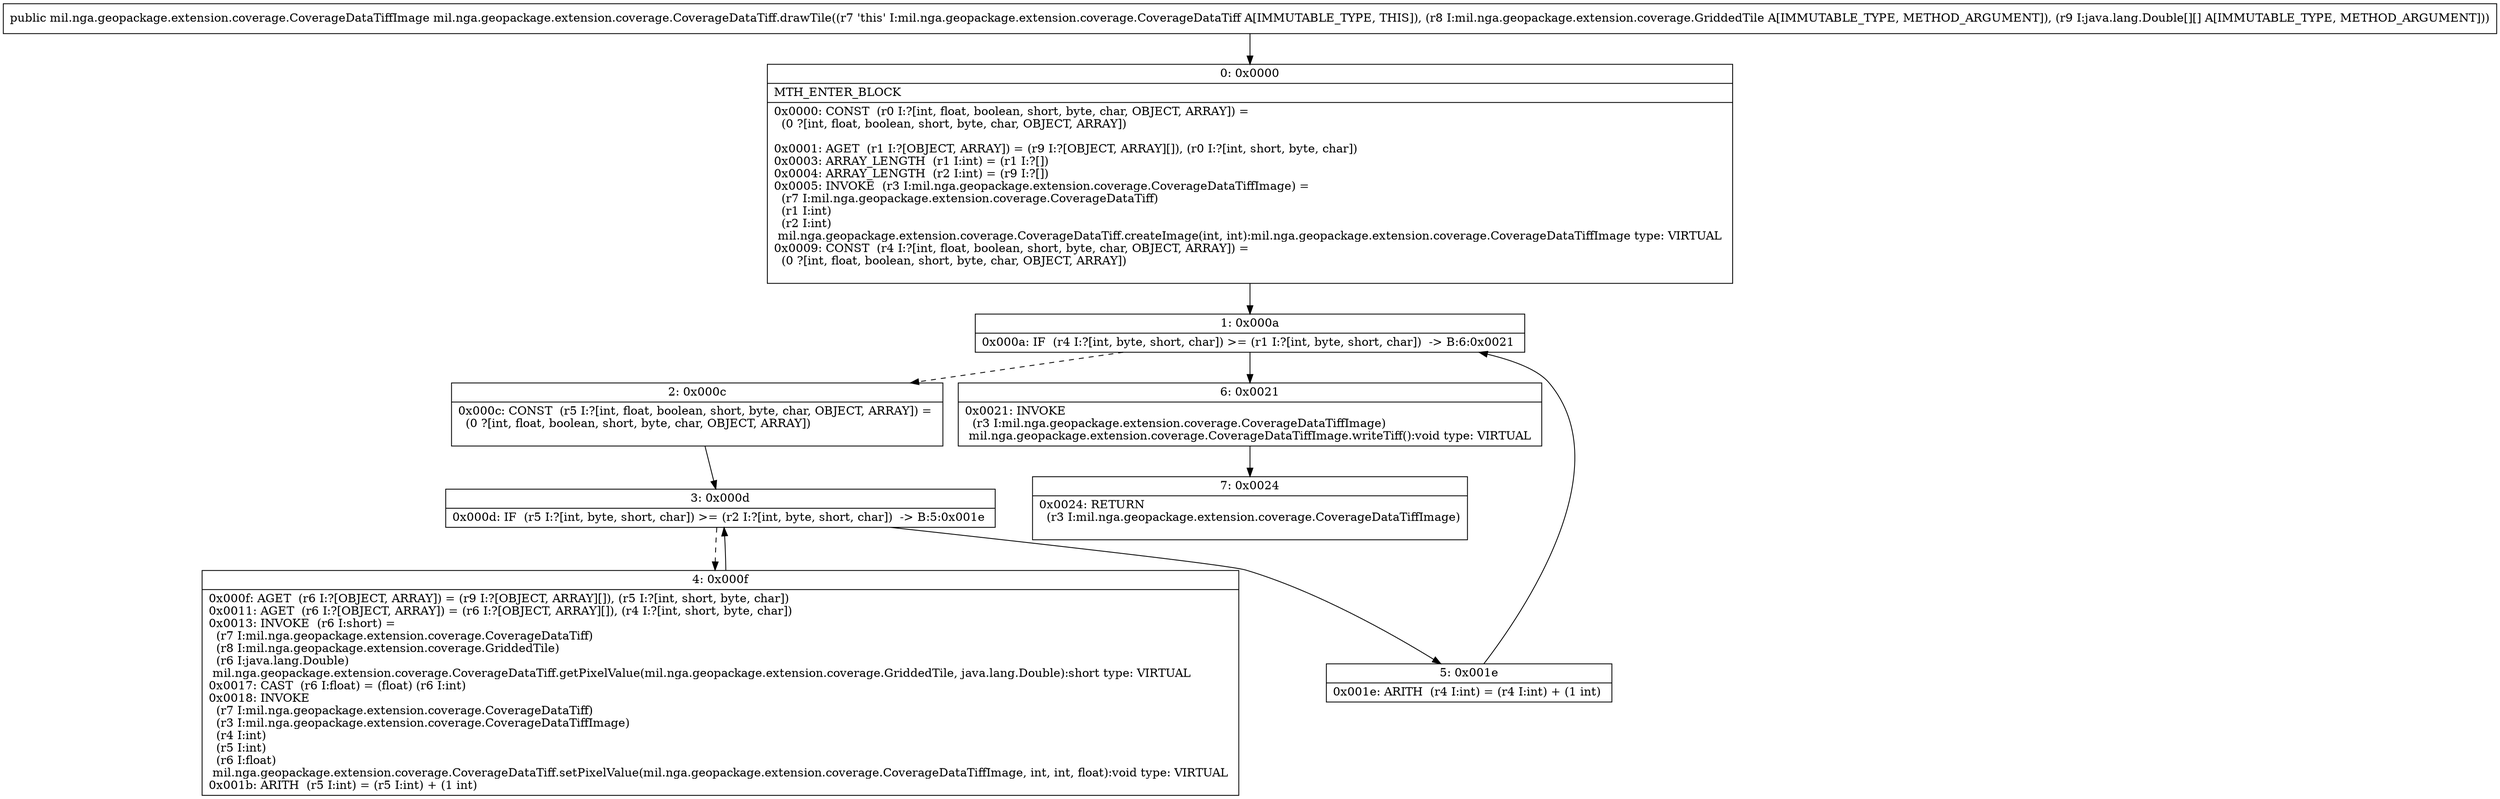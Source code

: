 digraph "CFG formil.nga.geopackage.extension.coverage.CoverageDataTiff.drawTile(Lmil\/nga\/geopackage\/extension\/coverage\/GriddedTile;[[Ljava\/lang\/Double;)Lmil\/nga\/geopackage\/extension\/coverage\/CoverageDataTiffImage;" {
Node_0 [shape=record,label="{0\:\ 0x0000|MTH_ENTER_BLOCK\l|0x0000: CONST  (r0 I:?[int, float, boolean, short, byte, char, OBJECT, ARRAY]) = \l  (0 ?[int, float, boolean, short, byte, char, OBJECT, ARRAY])\l \l0x0001: AGET  (r1 I:?[OBJECT, ARRAY]) = (r9 I:?[OBJECT, ARRAY][]), (r0 I:?[int, short, byte, char]) \l0x0003: ARRAY_LENGTH  (r1 I:int) = (r1 I:?[]) \l0x0004: ARRAY_LENGTH  (r2 I:int) = (r9 I:?[]) \l0x0005: INVOKE  (r3 I:mil.nga.geopackage.extension.coverage.CoverageDataTiffImage) = \l  (r7 I:mil.nga.geopackage.extension.coverage.CoverageDataTiff)\l  (r1 I:int)\l  (r2 I:int)\l mil.nga.geopackage.extension.coverage.CoverageDataTiff.createImage(int, int):mil.nga.geopackage.extension.coverage.CoverageDataTiffImage type: VIRTUAL \l0x0009: CONST  (r4 I:?[int, float, boolean, short, byte, char, OBJECT, ARRAY]) = \l  (0 ?[int, float, boolean, short, byte, char, OBJECT, ARRAY])\l \l}"];
Node_1 [shape=record,label="{1\:\ 0x000a|0x000a: IF  (r4 I:?[int, byte, short, char]) \>= (r1 I:?[int, byte, short, char])  \-\> B:6:0x0021 \l}"];
Node_2 [shape=record,label="{2\:\ 0x000c|0x000c: CONST  (r5 I:?[int, float, boolean, short, byte, char, OBJECT, ARRAY]) = \l  (0 ?[int, float, boolean, short, byte, char, OBJECT, ARRAY])\l \l}"];
Node_3 [shape=record,label="{3\:\ 0x000d|0x000d: IF  (r5 I:?[int, byte, short, char]) \>= (r2 I:?[int, byte, short, char])  \-\> B:5:0x001e \l}"];
Node_4 [shape=record,label="{4\:\ 0x000f|0x000f: AGET  (r6 I:?[OBJECT, ARRAY]) = (r9 I:?[OBJECT, ARRAY][]), (r5 I:?[int, short, byte, char]) \l0x0011: AGET  (r6 I:?[OBJECT, ARRAY]) = (r6 I:?[OBJECT, ARRAY][]), (r4 I:?[int, short, byte, char]) \l0x0013: INVOKE  (r6 I:short) = \l  (r7 I:mil.nga.geopackage.extension.coverage.CoverageDataTiff)\l  (r8 I:mil.nga.geopackage.extension.coverage.GriddedTile)\l  (r6 I:java.lang.Double)\l mil.nga.geopackage.extension.coverage.CoverageDataTiff.getPixelValue(mil.nga.geopackage.extension.coverage.GriddedTile, java.lang.Double):short type: VIRTUAL \l0x0017: CAST  (r6 I:float) = (float) (r6 I:int) \l0x0018: INVOKE  \l  (r7 I:mil.nga.geopackage.extension.coverage.CoverageDataTiff)\l  (r3 I:mil.nga.geopackage.extension.coverage.CoverageDataTiffImage)\l  (r4 I:int)\l  (r5 I:int)\l  (r6 I:float)\l mil.nga.geopackage.extension.coverage.CoverageDataTiff.setPixelValue(mil.nga.geopackage.extension.coverage.CoverageDataTiffImage, int, int, float):void type: VIRTUAL \l0x001b: ARITH  (r5 I:int) = (r5 I:int) + (1 int) \l}"];
Node_5 [shape=record,label="{5\:\ 0x001e|0x001e: ARITH  (r4 I:int) = (r4 I:int) + (1 int) \l}"];
Node_6 [shape=record,label="{6\:\ 0x0021|0x0021: INVOKE  \l  (r3 I:mil.nga.geopackage.extension.coverage.CoverageDataTiffImage)\l mil.nga.geopackage.extension.coverage.CoverageDataTiffImage.writeTiff():void type: VIRTUAL \l}"];
Node_7 [shape=record,label="{7\:\ 0x0024|0x0024: RETURN  \l  (r3 I:mil.nga.geopackage.extension.coverage.CoverageDataTiffImage)\l \l}"];
MethodNode[shape=record,label="{public mil.nga.geopackage.extension.coverage.CoverageDataTiffImage mil.nga.geopackage.extension.coverage.CoverageDataTiff.drawTile((r7 'this' I:mil.nga.geopackage.extension.coverage.CoverageDataTiff A[IMMUTABLE_TYPE, THIS]), (r8 I:mil.nga.geopackage.extension.coverage.GriddedTile A[IMMUTABLE_TYPE, METHOD_ARGUMENT]), (r9 I:java.lang.Double[][] A[IMMUTABLE_TYPE, METHOD_ARGUMENT])) }"];
MethodNode -> Node_0;
Node_0 -> Node_1;
Node_1 -> Node_2[style=dashed];
Node_1 -> Node_6;
Node_2 -> Node_3;
Node_3 -> Node_4[style=dashed];
Node_3 -> Node_5;
Node_4 -> Node_3;
Node_5 -> Node_1;
Node_6 -> Node_7;
}

